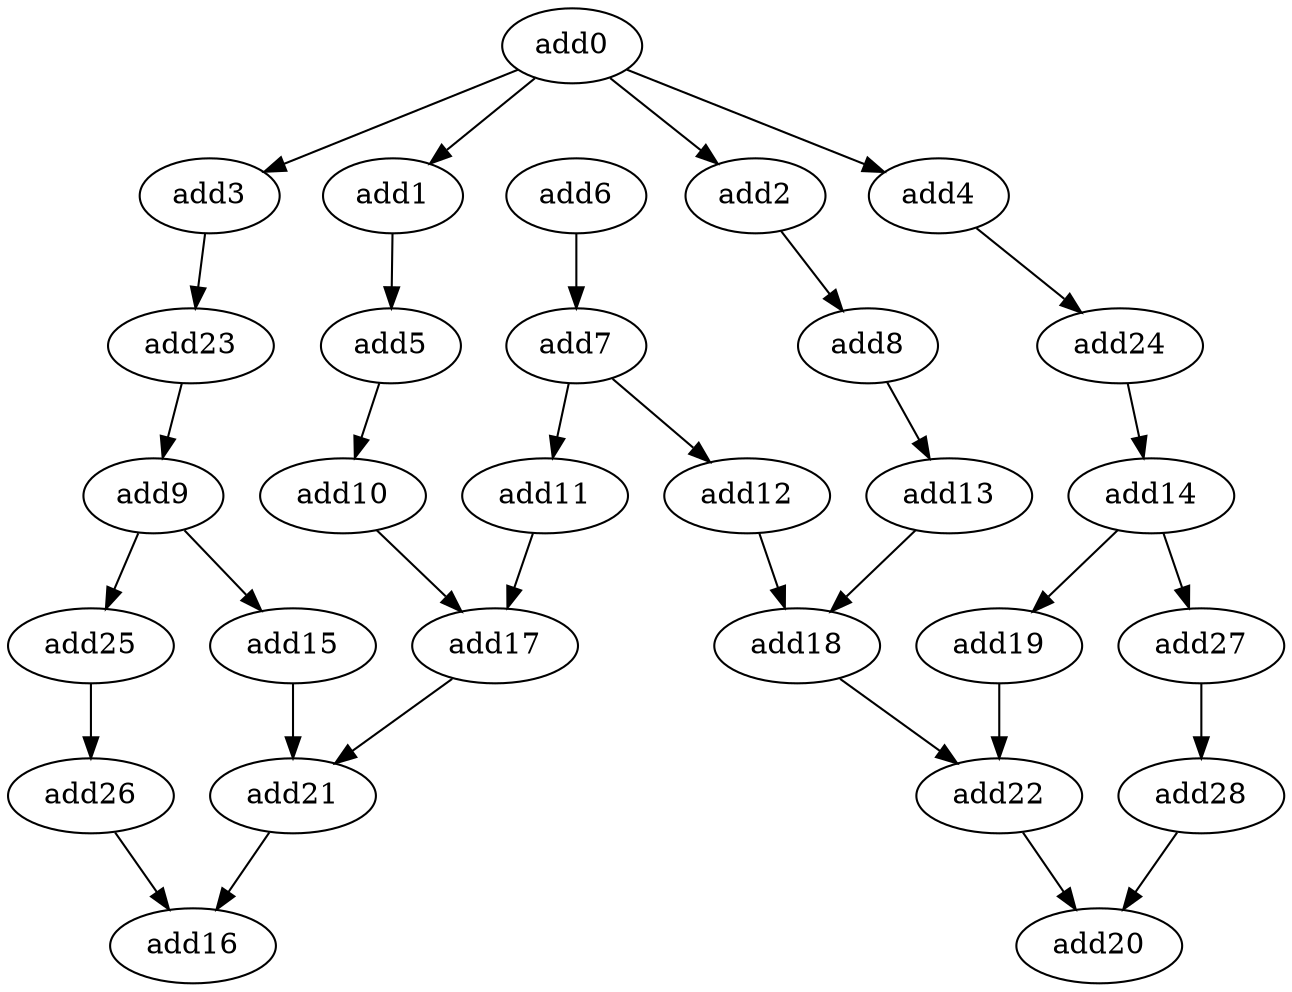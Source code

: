 digraph "G" {
add0 [opcode=add];
add1 [opcode=add];
add2 [opcode=add];
add3 [opcode=add];
add4 [opcode=add];
add5 [opcode=add];
add8 [opcode=add];
add9 [opcode=add];
add14 [opcode=add];
add10 [opcode=add];
add6 [opcode=add];
add7 [opcode=add];
add11 [opcode=add];
add12 [opcode=add];
add13 [opcode=add];
add15 [opcode=add];
add16 [opcode=add];
add17 [opcode=add];
add18 [opcode=add];
add19 [opcode=add];
add20 [opcode=add];
add21 [opcode=add];
add22 [opcode=add];
add23 [opcode=add];
add24 [opcode=add];
add25 [opcode=add];
add26 [opcode=add];
add27 [opcode=add];
add28 [opcode=add];
add0 -> add1  [key=0];
add0 -> add2  [key=0];
add0 -> add3  [key=0];
add0 -> add4  [key=0];
add1 -> add5  [key=0];
add2 -> add8  [key=0];
add3 -> add23  [key=0];
add4 -> add24  [key=0];
add5 -> add10  [key=0];
add8 -> add13  [key=0];
add9 -> add15  [key=0];
add9 -> add25  [key=0];
add14 -> add19  [key=0];
add14 -> add27  [key=0];
add10 -> add17  [key=0];
add6 -> add7  [key=0];
add7 -> add11  [key=0];
add7 -> add12  [key=0];
add11 -> add17  [key=0];
add12 -> add18  [key=0];
add13 -> add18  [key=0];
add15 -> add21  [key=0];
add17 -> add21  [key=0];
add18 -> add22  [key=0];
add19 -> add22  [key=0];
add21 -> add16  [key=0];
add22 -> add20  [key=0];
add23 -> add9  [key=0];
add24 -> add14  [key=0];
add25 -> add26  [key=0];
add26 -> add16  [key=0];
add27 -> add28  [key=0];
add28 -> add20  [key=0];
}
